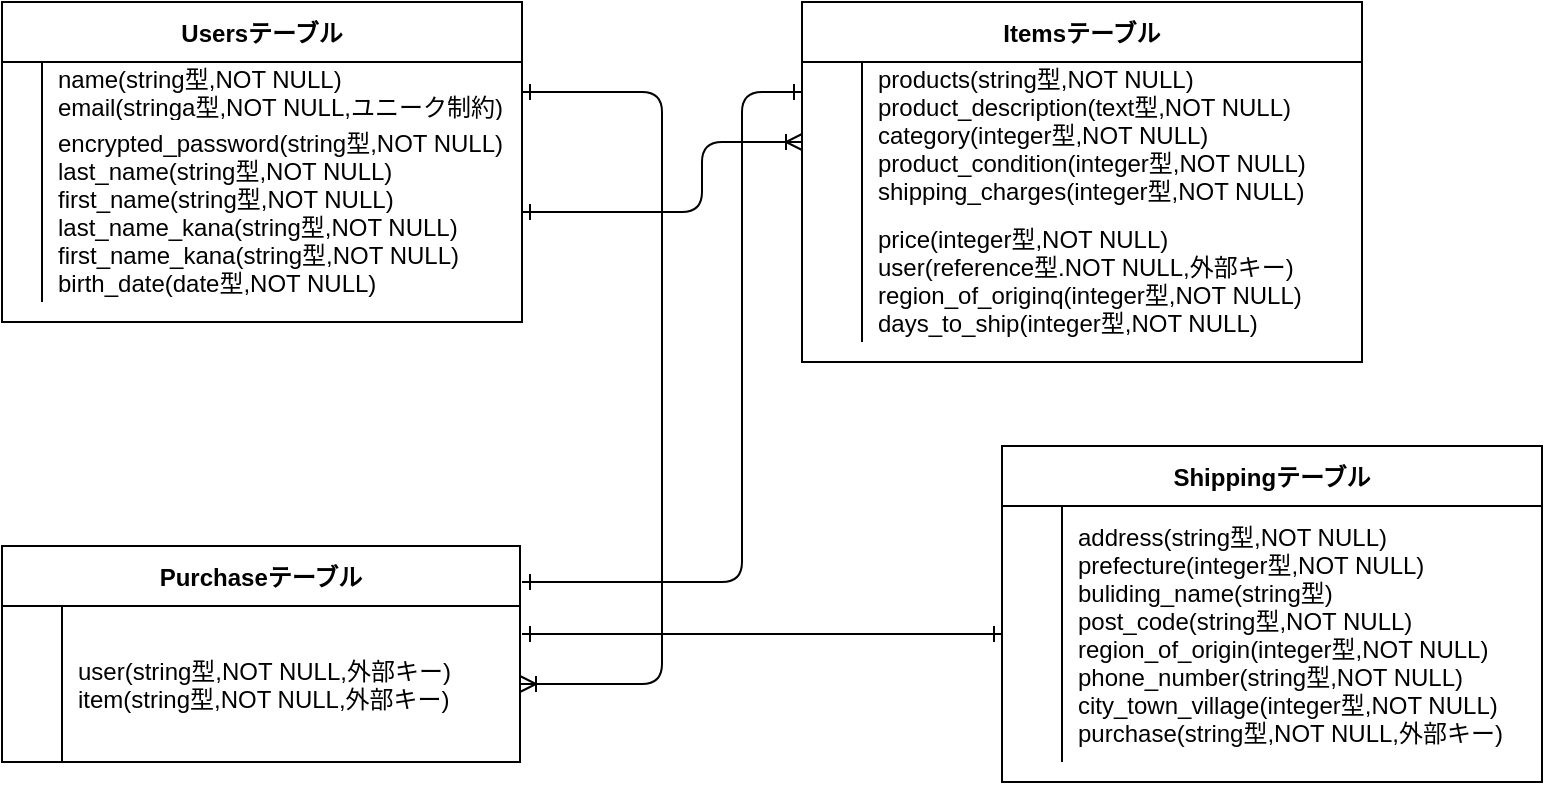 <mxfile>
    <diagram id="OoQ5Ur7bebyOS0lPMEaS" name="ページ1">
        <mxGraphModel dx="226" dy="231" grid="1" gridSize="10" guides="1" tooltips="1" connect="1" arrows="1" fold="1" page="1" pageScale="1" pageWidth="827" pageHeight="1169" math="0" shadow="0">
            <root>
                <mxCell id="0"/>
                <mxCell id="1" parent="0"/>
                <mxCell id="2" value="Usersテーブル" style="shape=table;startSize=30;container=1;collapsible=1;childLayout=tableLayout;fixedRows=1;rowLines=0;fontStyle=1;align=center;resizeLast=1;" vertex="1" parent="1">
                    <mxGeometry x="10" y="30" width="260" height="160.0" as="geometry"/>
                </mxCell>
                <mxCell id="6" value="" style="shape=tableRow;horizontal=0;startSize=0;swimlaneHead=0;swimlaneBody=0;fillColor=none;collapsible=0;dropTarget=0;points=[[0,0.5],[1,0.5]];portConstraint=eastwest;top=0;left=0;right=0;bottom=0;" vertex="1" parent="2">
                    <mxGeometry y="30" width="260" height="30" as="geometry"/>
                </mxCell>
                <mxCell id="7" value="" style="shape=partialRectangle;connectable=0;fillColor=none;top=0;left=0;bottom=0;right=0;editable=1;overflow=hidden;" vertex="1" parent="6">
                    <mxGeometry width="20" height="30" as="geometry">
                        <mxRectangle width="20" height="30" as="alternateBounds"/>
                    </mxGeometry>
                </mxCell>
                <mxCell id="8" value="name(string型,NOT NULL)&#10;email(stringa型,NOT NULL,ユニーク制約)" style="shape=partialRectangle;connectable=0;fillColor=none;top=0;left=0;bottom=0;right=0;align=left;spacingLeft=6;overflow=hidden;" vertex="1" parent="6">
                    <mxGeometry x="20" width="240" height="30" as="geometry">
                        <mxRectangle width="240" height="30" as="alternateBounds"/>
                    </mxGeometry>
                </mxCell>
                <mxCell id="9" value="" style="shape=tableRow;horizontal=0;startSize=0;swimlaneHead=0;swimlaneBody=0;fillColor=none;collapsible=0;dropTarget=0;points=[[0,0.5],[1,0.5]];portConstraint=eastwest;top=0;left=0;right=0;bottom=0;" vertex="1" parent="2">
                    <mxGeometry y="60" width="260" height="90" as="geometry"/>
                </mxCell>
                <mxCell id="10" value="" style="shape=partialRectangle;connectable=0;fillColor=none;top=0;left=0;bottom=0;right=0;editable=1;overflow=hidden;" vertex="1" parent="9">
                    <mxGeometry width="20" height="90" as="geometry">
                        <mxRectangle width="20" height="90" as="alternateBounds"/>
                    </mxGeometry>
                </mxCell>
                <mxCell id="11" value="encrypted_password(string型,NOT NULL)&#10;last_name(string型,NOT NULL)&#10;first_name(string型,NOT NULL)&#10;last_name_kana(string型,NOT NULL)&#10;first_name_kana(string型,NOT NULL)&#10;birth_date(date型,NOT NULL)" style="shape=partialRectangle;connectable=0;fillColor=none;top=0;left=0;bottom=0;right=0;align=left;spacingLeft=6;overflow=hidden;" vertex="1" parent="9">
                    <mxGeometry x="20" width="240" height="90" as="geometry">
                        <mxRectangle width="240" height="90" as="alternateBounds"/>
                    </mxGeometry>
                </mxCell>
                <mxCell id="58" style="edgeStyle=none;html=1;exitX=0;exitY=0.25;exitDx=0;exitDy=0;startArrow=ERone;startFill=0;endArrow=ERone;endFill=0;" edge="1" parent="1" source="15">
                    <mxGeometry relative="1" as="geometry">
                        <mxPoint x="270" y="320" as="targetPoint"/>
                        <Array as="points">
                            <mxPoint x="380" y="75"/>
                            <mxPoint x="380" y="320"/>
                        </Array>
                    </mxGeometry>
                </mxCell>
                <mxCell id="15" value="Itemsテーブル" style="shape=table;startSize=30;container=1;collapsible=1;childLayout=tableLayout;fixedRows=1;rowLines=0;fontStyle=1;align=center;resizeLast=1;" vertex="1" parent="1">
                    <mxGeometry x="410" y="30" width="280" height="180" as="geometry"/>
                </mxCell>
                <mxCell id="19" value="" style="shape=tableRow;horizontal=0;startSize=0;swimlaneHead=0;swimlaneBody=0;fillColor=none;collapsible=0;dropTarget=0;points=[[0,0.5],[1,0.5]];portConstraint=eastwest;top=0;left=0;right=0;bottom=0;swimlaneLine=1;" vertex="1" parent="15">
                    <mxGeometry y="30" width="280" height="80" as="geometry"/>
                </mxCell>
                <mxCell id="20" value="" style="shape=partialRectangle;connectable=0;fillColor=none;top=0;left=0;bottom=0;right=0;editable=1;overflow=hidden;" vertex="1" parent="19">
                    <mxGeometry width="30" height="80" as="geometry">
                        <mxRectangle width="30" height="80" as="alternateBounds"/>
                    </mxGeometry>
                </mxCell>
                <mxCell id="21" value="products(string型,NOT NULL)&#10;product_description(text型,NOT NULL)&#10;category(integer型,NOT NULL)&#10;product_condition(integer型,NOT NULL)&#10;shipping_charges(integer型,NOT NULL)&#10;" style="shape=partialRectangle;connectable=0;fillColor=none;top=0;left=0;bottom=0;right=0;align=left;spacingLeft=6;overflow=hidden;" vertex="1" parent="19">
                    <mxGeometry x="30" width="250" height="80" as="geometry">
                        <mxRectangle width="250" height="80" as="alternateBounds"/>
                    </mxGeometry>
                </mxCell>
                <mxCell id="22" value="" style="shape=tableRow;horizontal=0;startSize=0;swimlaneHead=0;swimlaneBody=0;fillColor=none;collapsible=0;dropTarget=0;points=[[0,0.5],[1,0.5]];portConstraint=eastwest;top=0;left=0;right=0;bottom=0;" vertex="1" parent="15">
                    <mxGeometry y="110" width="280" height="60" as="geometry"/>
                </mxCell>
                <mxCell id="23" value="" style="shape=partialRectangle;connectable=0;fillColor=none;top=0;left=0;bottom=0;right=0;editable=1;overflow=hidden;" vertex="1" parent="22">
                    <mxGeometry width="30" height="60" as="geometry">
                        <mxRectangle width="30" height="60" as="alternateBounds"/>
                    </mxGeometry>
                </mxCell>
                <mxCell id="24" value="price(integer型,NOT NULL)&#10;user(reference型.NOT NULL,外部キー)&#10;region_of_originq(integer型,NOT NULL)&#10;days_to_ship(integer型,NOT NULL)&#10;" style="shape=partialRectangle;connectable=0;fillColor=none;top=0;left=0;bottom=0;right=0;align=left;spacingLeft=6;overflow=hidden;" vertex="1" parent="22">
                    <mxGeometry x="30" width="250" height="60" as="geometry">
                        <mxRectangle width="250" height="60" as="alternateBounds"/>
                    </mxGeometry>
                </mxCell>
                <mxCell id="54" style="edgeStyle=none;html=1;exitX=0;exitY=0.5;exitDx=0;exitDy=0;entryX=0;entryY=0.5;entryDx=0;entryDy=0;endArrow=ERoneToMany;endFill=0;startArrow=ERone;startFill=0;" edge="1" parent="15" source="22" target="22">
                    <mxGeometry relative="1" as="geometry">
                        <Array as="points"/>
                    </mxGeometry>
                </mxCell>
                <mxCell id="28" value="Purchaseテーブル" style="shape=table;startSize=30;container=1;collapsible=1;childLayout=tableLayout;fixedRows=1;rowLines=0;fontStyle=1;align=center;resizeLast=1;" vertex="1" parent="1">
                    <mxGeometry x="10" y="302" width="259" height="108" as="geometry"/>
                </mxCell>
                <mxCell id="32" value="" style="shape=tableRow;horizontal=0;startSize=0;swimlaneHead=0;swimlaneBody=0;fillColor=none;collapsible=0;dropTarget=0;points=[[0,0.5],[1,0.5]];portConstraint=eastwest;top=0;left=0;right=0;bottom=0;" vertex="1" parent="28">
                    <mxGeometry y="30" width="259" height="78" as="geometry"/>
                </mxCell>
                <mxCell id="33" value="" style="shape=partialRectangle;connectable=0;fillColor=none;top=0;left=0;bottom=0;right=0;editable=1;overflow=hidden;" vertex="1" parent="32">
                    <mxGeometry width="30" height="78" as="geometry">
                        <mxRectangle width="30" height="78" as="alternateBounds"/>
                    </mxGeometry>
                </mxCell>
                <mxCell id="34" value="user(string型,NOT NULL,外部キー)&#10;item(string型,NOT NULL,外部キー)" style="shape=partialRectangle;connectable=0;fillColor=none;top=0;left=0;bottom=0;right=0;align=left;spacingLeft=6;overflow=hidden;" vertex="1" parent="32">
                    <mxGeometry x="30" width="229" height="78" as="geometry">
                        <mxRectangle width="229" height="78" as="alternateBounds"/>
                    </mxGeometry>
                </mxCell>
                <mxCell id="41" value="Shippingテーブル" style="shape=table;startSize=30;container=1;collapsible=1;childLayout=tableLayout;fixedRows=1;rowLines=0;fontStyle=1;align=center;resizeLast=1;" vertex="1" parent="1">
                    <mxGeometry x="510" y="252" width="270" height="168" as="geometry"/>
                </mxCell>
                <mxCell id="45" value="" style="shape=tableRow;horizontal=0;startSize=0;swimlaneHead=0;swimlaneBody=0;fillColor=none;collapsible=0;dropTarget=0;points=[[0,0.5],[1,0.5]];portConstraint=eastwest;top=0;left=0;right=0;bottom=0;" vertex="1" parent="41">
                    <mxGeometry y="30" width="270" height="128" as="geometry"/>
                </mxCell>
                <mxCell id="46" value="" style="shape=partialRectangle;connectable=0;fillColor=none;top=0;left=0;bottom=0;right=0;editable=1;overflow=hidden;" vertex="1" parent="45">
                    <mxGeometry width="30" height="128" as="geometry">
                        <mxRectangle width="30" height="128" as="alternateBounds"/>
                    </mxGeometry>
                </mxCell>
                <mxCell id="47" value="address(string型,NOT NULL)&#10;prefecture(integer型,NOT NULL)&#10;buliding_name(string型)&#10;post_code(string型,NOT NULL)&#10;region_of_origin(integer型,NOT NULL)&#10;phone_number(string型,NOT NULL)&#10;city_town_village(integer型,NOT NULL)&#10;purchase(string型,NOT NULL,外部キー)" style="shape=partialRectangle;connectable=0;fillColor=none;top=0;left=0;bottom=0;right=0;align=left;spacingLeft=6;overflow=hidden;" vertex="1" parent="45">
                    <mxGeometry x="30" width="240" height="128" as="geometry">
                        <mxRectangle width="240" height="128" as="alternateBounds"/>
                    </mxGeometry>
                </mxCell>
                <mxCell id="55" style="edgeStyle=none;html=1;exitX=1;exitY=0.5;exitDx=0;exitDy=0;startArrow=ERone;startFill=0;endArrow=ERoneToMany;endFill=0;entryX=0;entryY=0.5;entryDx=0;entryDy=0;" edge="1" parent="1" source="9" target="19">
                    <mxGeometry relative="1" as="geometry">
                        <mxPoint x="340" y="105" as="targetPoint"/>
                        <Array as="points">
                            <mxPoint x="290" y="135"/>
                            <mxPoint x="360" y="135"/>
                            <mxPoint x="360" y="100"/>
                        </Array>
                    </mxGeometry>
                </mxCell>
                <mxCell id="57" style="edgeStyle=none;html=1;exitX=1;exitY=0.5;exitDx=0;exitDy=0;startArrow=ERone;startFill=0;endArrow=ERoneToMany;endFill=0;entryX=1;entryY=0.5;entryDx=0;entryDy=0;" edge="1" parent="1" source="6" target="32">
                    <mxGeometry relative="1" as="geometry">
                        <mxPoint x="280" y="300" as="targetPoint"/>
                        <Array as="points">
                            <mxPoint x="340" y="75"/>
                            <mxPoint x="340" y="160"/>
                            <mxPoint x="340" y="371"/>
                        </Array>
                    </mxGeometry>
                </mxCell>
                <mxCell id="60" style="edgeStyle=none;html=1;exitX=0;exitY=0.5;exitDx=0;exitDy=0;startArrow=ERone;startFill=0;endArrow=ERone;endFill=0;" edge="1" parent="1" source="45">
                    <mxGeometry relative="1" as="geometry">
                        <mxPoint x="270" y="346" as="targetPoint"/>
                        <Array as="points">
                            <mxPoint x="290" y="346"/>
                        </Array>
                    </mxGeometry>
                </mxCell>
            </root>
        </mxGraphModel>
    </diagram>
</mxfile>